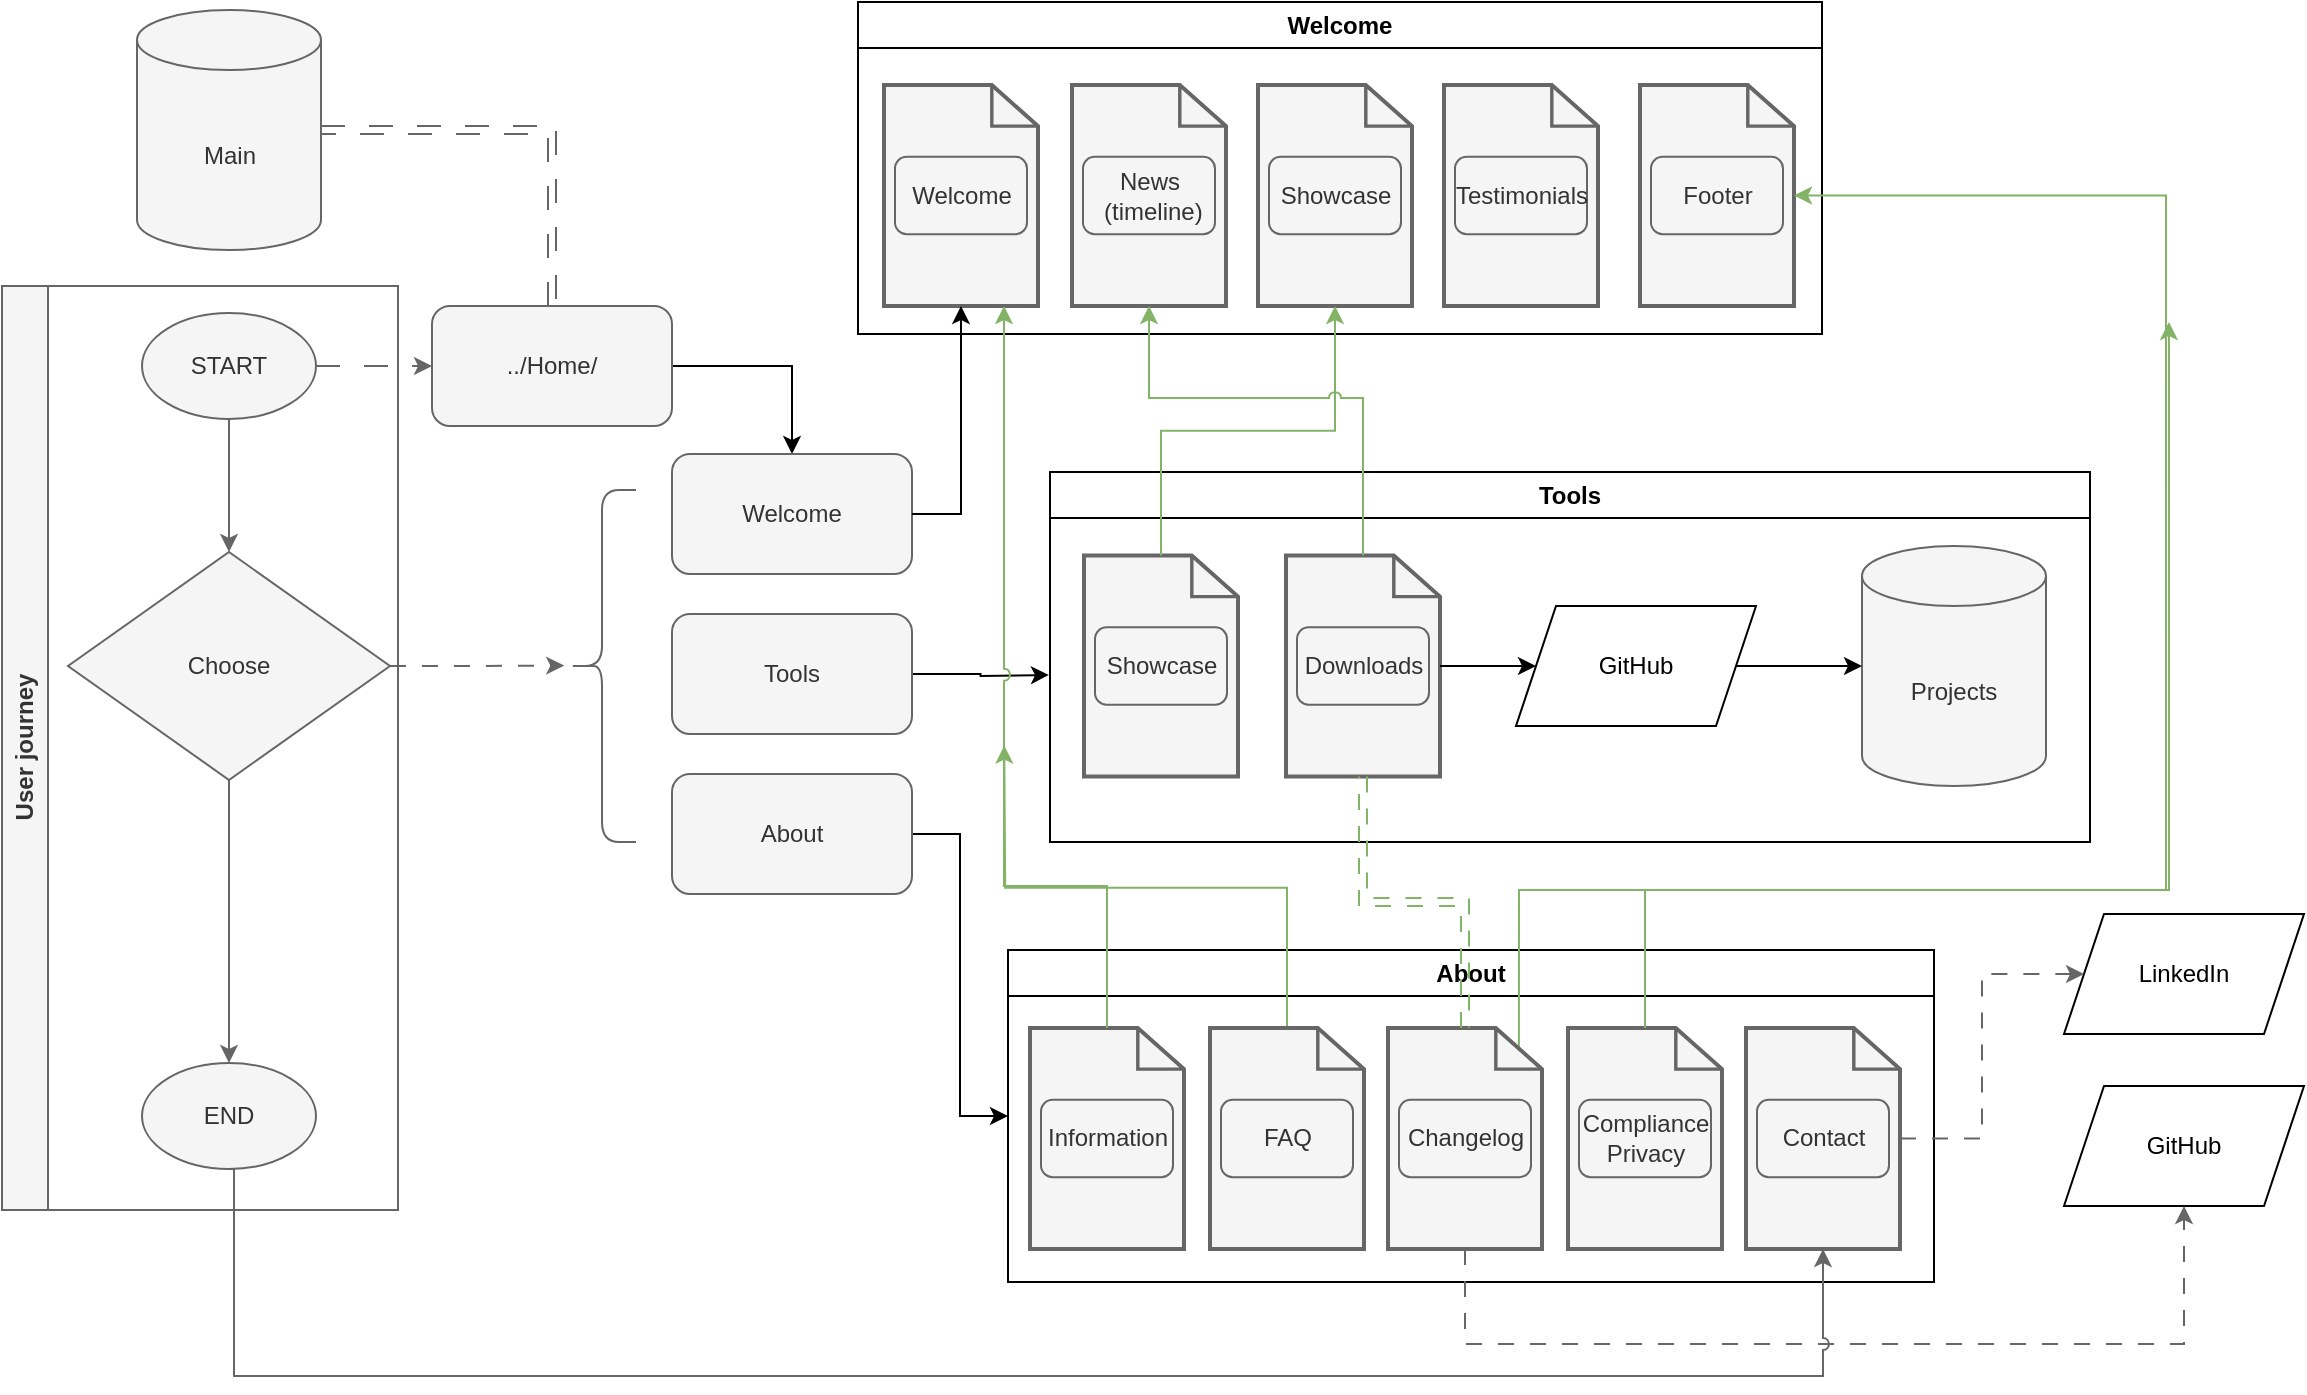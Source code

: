 <mxfile version="24.6.1" type="device">
  <diagram name="Page-1" id="5l6CeFHNaHwvrei3GgOb">
    <mxGraphModel dx="1434" dy="673" grid="0" gridSize="10" guides="1" tooltips="1" connect="1" arrows="1" fold="1" page="0" pageScale="1" pageWidth="850" pageHeight="1100" math="0" shadow="0">
      <root>
        <mxCell id="0" />
        <mxCell id="1" parent="0" />
        <mxCell id="cj52VYYbwnxofXXe_JrG-23" style="edgeStyle=orthogonalEdgeStyle;rounded=0;orthogonalLoop=1;jettySize=auto;html=1;exitX=1;exitY=0.5;exitDx=0;exitDy=0;entryX=0.5;entryY=0;entryDx=0;entryDy=0;" parent="1" source="cj52VYYbwnxofXXe_JrG-4" target="cj52VYYbwnxofXXe_JrG-5" edge="1">
          <mxGeometry relative="1" as="geometry" />
        </mxCell>
        <mxCell id="cj52VYYbwnxofXXe_JrG-4" value="../Home/" style="rounded=1;whiteSpace=wrap;html=1;fillColor=#f5f5f5;fontColor=#333333;strokeColor=#666666;" parent="1" vertex="1">
          <mxGeometry x="441" y="459" width="120" height="60" as="geometry" />
        </mxCell>
        <mxCell id="cj52VYYbwnxofXXe_JrG-5" value="Welcome" style="rounded=1;whiteSpace=wrap;html=1;fillColor=#f5f5f5;fontColor=#333333;strokeColor=#666666;" parent="1" vertex="1">
          <mxGeometry x="561" y="533" width="120" height="60" as="geometry" />
        </mxCell>
        <mxCell id="cj52VYYbwnxofXXe_JrG-118" style="edgeStyle=orthogonalEdgeStyle;rounded=0;orthogonalLoop=1;jettySize=auto;html=1;exitX=1;exitY=0.5;exitDx=0;exitDy=0;" parent="1" source="cj52VYYbwnxofXXe_JrG-6" edge="1">
          <mxGeometry relative="1" as="geometry">
            <mxPoint x="749.471" y="643.471" as="targetPoint" />
          </mxGeometry>
        </mxCell>
        <mxCell id="cj52VYYbwnxofXXe_JrG-6" value="Tools" style="rounded=1;whiteSpace=wrap;html=1;fillColor=#f5f5f5;fontColor=#333333;strokeColor=#666666;" parent="1" vertex="1">
          <mxGeometry x="561" y="613" width="120" height="60" as="geometry" />
        </mxCell>
        <mxCell id="cj52VYYbwnxofXXe_JrG-70" style="edgeStyle=orthogonalEdgeStyle;rounded=0;orthogonalLoop=1;jettySize=auto;html=1;exitX=1;exitY=0.5;exitDx=0;exitDy=0;entryX=0;entryY=0.5;entryDx=0;entryDy=0;" parent="1" source="cj52VYYbwnxofXXe_JrG-7" target="cj52VYYbwnxofXXe_JrG-58" edge="1">
          <mxGeometry relative="1" as="geometry" />
        </mxCell>
        <mxCell id="cj52VYYbwnxofXXe_JrG-7" value="About" style="rounded=1;whiteSpace=wrap;html=1;fillColor=#f5f5f5;fontColor=#333333;strokeColor=#666666;" parent="1" vertex="1">
          <mxGeometry x="561" y="693" width="120" height="60" as="geometry" />
        </mxCell>
        <mxCell id="cj52VYYbwnxofXXe_JrG-8" value="&lt;div&gt;LinkedIn&lt;/div&gt;" style="shape=parallelogram;perimeter=parallelogramPerimeter;whiteSpace=wrap;html=1;fixedSize=1;" parent="1" vertex="1">
          <mxGeometry x="1257" y="763" width="120" height="60" as="geometry" />
        </mxCell>
        <mxCell id="cj52VYYbwnxofXXe_JrG-21" style="edgeStyle=orthogonalEdgeStyle;rounded=0;orthogonalLoop=1;jettySize=auto;html=1;exitX=1;exitY=0.5;exitDx=0;exitDy=0;exitPerimeter=0;dashed=1;dashPattern=12 12;fillColor=#f5f5f5;strokeColor=#666666;shape=link;" parent="1" source="cj52VYYbwnxofXXe_JrG-10" target="cj52VYYbwnxofXXe_JrG-4" edge="1">
          <mxGeometry relative="1" as="geometry" />
        </mxCell>
        <mxCell id="cj52VYYbwnxofXXe_JrG-10" value="Main" style="shape=cylinder3;whiteSpace=wrap;html=1;boundedLbl=1;backgroundOutline=1;size=15;fillColor=#f5f5f5;strokeColor=#666666;fontColor=#333333;" parent="1" vertex="1">
          <mxGeometry x="293.5" y="311" width="92" height="120" as="geometry" />
        </mxCell>
        <mxCell id="cj52VYYbwnxofXXe_JrG-14" value="" style="group;strokeWidth=1;" parent="1" vertex="1" connectable="0">
          <mxGeometry x="667" y="348.5" width="77" height="110.5" as="geometry" />
        </mxCell>
        <mxCell id="cj52VYYbwnxofXXe_JrG-12" value="" style="shape=mxgraph.cisco.misc.page_icon;html=1;pointerEvents=1;dashed=0;fillColor=#f5f5f5;strokeColor=#666666;strokeWidth=2;verticalLabelPosition=bottom;verticalAlign=top;align=center;outlineConnect=0;fontColor=#333333;" parent="cj52VYYbwnxofXXe_JrG-14" vertex="1">
          <mxGeometry width="77" height="110.5" as="geometry" />
        </mxCell>
        <mxCell id="cj52VYYbwnxofXXe_JrG-13" value="Welcome" style="rounded=1;whiteSpace=wrap;html=1;fillColor=#f5f5f5;fontColor=#333333;strokeColor=#666666;" parent="cj52VYYbwnxofXXe_JrG-14" vertex="1">
          <mxGeometry x="5.5" y="35.921" width="66" height="38.659" as="geometry" />
        </mxCell>
        <mxCell id="cj52VYYbwnxofXXe_JrG-29" value="" style="group;strokeWidth=1;" parent="1" vertex="1" connectable="0">
          <mxGeometry x="761" y="348.5" width="77" height="110.5" as="geometry" />
        </mxCell>
        <mxCell id="cj52VYYbwnxofXXe_JrG-30" value="" style="shape=mxgraph.cisco.misc.page_icon;html=1;pointerEvents=1;dashed=0;fillColor=#f5f5f5;strokeColor=#666666;strokeWidth=2;verticalLabelPosition=bottom;verticalAlign=top;align=center;outlineConnect=0;fontColor=#333333;" parent="cj52VYYbwnxofXXe_JrG-29" vertex="1">
          <mxGeometry width="77" height="110.5" as="geometry" />
        </mxCell>
        <mxCell id="cj52VYYbwnxofXXe_JrG-31" value="&lt;div&gt;News&lt;/div&gt;&amp;nbsp;(timeline)" style="rounded=1;whiteSpace=wrap;html=1;fillColor=#f5f5f5;fontColor=#333333;strokeColor=#666666;" parent="cj52VYYbwnxofXXe_JrG-29" vertex="1">
          <mxGeometry x="5.5" y="35.921" width="66" height="38.659" as="geometry" />
        </mxCell>
        <mxCell id="cj52VYYbwnxofXXe_JrG-36" style="edgeStyle=orthogonalEdgeStyle;rounded=0;orthogonalLoop=1;jettySize=auto;html=1;exitX=1;exitY=0.5;exitDx=0;exitDy=0;entryX=0.5;entryY=1;entryDx=0;entryDy=0;entryPerimeter=0;" parent="1" source="cj52VYYbwnxofXXe_JrG-5" target="cj52VYYbwnxofXXe_JrG-12" edge="1">
          <mxGeometry relative="1" as="geometry" />
        </mxCell>
        <mxCell id="cj52VYYbwnxofXXe_JrG-37" value="Welcome" style="swimlane;whiteSpace=wrap;html=1;" parent="1" vertex="1">
          <mxGeometry x="654" y="307" width="482" height="166" as="geometry" />
        </mxCell>
        <mxCell id="cj52VYYbwnxofXXe_JrG-33" value="" style="group;strokeWidth=1;" parent="cj52VYYbwnxofXXe_JrG-37" vertex="1" connectable="0">
          <mxGeometry x="293" y="41.5" width="77" height="110.5" as="geometry" />
        </mxCell>
        <mxCell id="cj52VYYbwnxofXXe_JrG-34" value="" style="shape=mxgraph.cisco.misc.page_icon;html=1;pointerEvents=1;dashed=0;fillColor=#f5f5f5;strokeColor=#666666;strokeWidth=2;verticalLabelPosition=bottom;verticalAlign=top;align=center;outlineConnect=0;fontColor=#333333;" parent="cj52VYYbwnxofXXe_JrG-33" vertex="1">
          <mxGeometry width="77" height="110.5" as="geometry" />
        </mxCell>
        <mxCell id="cj52VYYbwnxofXXe_JrG-35" value="Testimonials" style="rounded=1;whiteSpace=wrap;html=1;fillColor=#f5f5f5;fontColor=#333333;strokeColor=#666666;" parent="cj52VYYbwnxofXXe_JrG-33" vertex="1">
          <mxGeometry x="5.5" y="35.921" width="66" height="38.659" as="geometry" />
        </mxCell>
        <mxCell id="cj52VYYbwnxofXXe_JrG-41" value="" style="group" parent="cj52VYYbwnxofXXe_JrG-37" vertex="1" connectable="0">
          <mxGeometry x="200" y="41.5" width="77" height="110.5" as="geometry" />
        </mxCell>
        <mxCell id="cj52VYYbwnxofXXe_JrG-39" value="" style="shape=mxgraph.cisco.misc.page_icon;html=1;pointerEvents=1;dashed=0;fillColor=#f5f5f5;strokeColor=#666666;strokeWidth=2;verticalLabelPosition=bottom;verticalAlign=top;align=center;outlineConnect=0;fontColor=#333333;" parent="cj52VYYbwnxofXXe_JrG-41" vertex="1">
          <mxGeometry width="77" height="110.5" as="geometry" />
        </mxCell>
        <mxCell id="cj52VYYbwnxofXXe_JrG-40" value="Showcase" style="rounded=1;whiteSpace=wrap;html=1;fillColor=#f5f5f5;fontColor=#333333;strokeColor=#666666;" parent="cj52VYYbwnxofXXe_JrG-41" vertex="1">
          <mxGeometry x="5.5" y="35.921" width="66" height="38.659" as="geometry" />
        </mxCell>
        <mxCell id="cj52VYYbwnxofXXe_JrG-131" value="" style="shape=mxgraph.cisco.misc.page_icon;html=1;pointerEvents=1;dashed=0;fillColor=#f5f5f5;strokeColor=#666666;strokeWidth=2;verticalLabelPosition=bottom;verticalAlign=top;align=center;outlineConnect=0;fontColor=#333333;" parent="cj52VYYbwnxofXXe_JrG-37" vertex="1">
          <mxGeometry x="391" y="41.5" width="77" height="110.5" as="geometry" />
        </mxCell>
        <mxCell id="cj52VYYbwnxofXXe_JrG-132" value="Footer" style="rounded=1;whiteSpace=wrap;html=1;fillColor=#f5f5f5;fontColor=#333333;strokeColor=#666666;" parent="cj52VYYbwnxofXXe_JrG-37" vertex="1">
          <mxGeometry x="396.5" y="77.421" width="66" height="38.659" as="geometry" />
        </mxCell>
        <mxCell id="cj52VYYbwnxofXXe_JrG-58" value="About" style="swimlane;whiteSpace=wrap;html=1;" parent="1" vertex="1">
          <mxGeometry x="729" y="781" width="463" height="166" as="geometry" />
        </mxCell>
        <mxCell id="cj52VYYbwnxofXXe_JrG-66" value="" style="group;strokeWidth=1;" parent="cj52VYYbwnxofXXe_JrG-58" vertex="1" connectable="0">
          <mxGeometry x="11" y="39" width="77" height="110.5" as="geometry" />
        </mxCell>
        <mxCell id="cj52VYYbwnxofXXe_JrG-67" value="" style="shape=mxgraph.cisco.misc.page_icon;html=1;pointerEvents=1;dashed=0;fillColor=#f5f5f5;strokeColor=#666666;strokeWidth=2;verticalLabelPosition=bottom;verticalAlign=top;align=center;outlineConnect=0;fontColor=#333333;" parent="cj52VYYbwnxofXXe_JrG-66" vertex="1">
          <mxGeometry width="77" height="110.5" as="geometry" />
        </mxCell>
        <mxCell id="cj52VYYbwnxofXXe_JrG-68" value="Information" style="rounded=1;whiteSpace=wrap;html=1;fillColor=#f5f5f5;fontColor=#333333;strokeColor=#666666;" parent="cj52VYYbwnxofXXe_JrG-66" vertex="1">
          <mxGeometry x="5.5" y="35.921" width="66" height="38.659" as="geometry" />
        </mxCell>
        <mxCell id="cj52VYYbwnxofXXe_JrG-42" value="" style="group;strokeWidth=1;" parent="cj52VYYbwnxofXXe_JrG-58" vertex="1" connectable="0">
          <mxGeometry x="101" y="39" width="77" height="110.5" as="geometry" />
        </mxCell>
        <mxCell id="cj52VYYbwnxofXXe_JrG-129" style="edgeStyle=orthogonalEdgeStyle;rounded=0;orthogonalLoop=1;jettySize=auto;html=1;exitX=0.5;exitY=0;exitDx=0;exitDy=0;exitPerimeter=0;fillColor=#d5e8d4;strokeColor=#82b366;" parent="cj52VYYbwnxofXXe_JrG-42" source="cj52VYYbwnxofXXe_JrG-43" edge="1">
          <mxGeometry relative="1" as="geometry">
            <mxPoint x="-102.882" y="-141.235" as="targetPoint" />
          </mxGeometry>
        </mxCell>
        <mxCell id="cj52VYYbwnxofXXe_JrG-43" value="" style="shape=mxgraph.cisco.misc.page_icon;html=1;pointerEvents=1;dashed=0;fillColor=#f5f5f5;strokeColor=#666666;strokeWidth=2;verticalLabelPosition=bottom;verticalAlign=top;align=center;outlineConnect=0;fontColor=#333333;" parent="cj52VYYbwnxofXXe_JrG-42" vertex="1">
          <mxGeometry width="77" height="110.5" as="geometry" />
        </mxCell>
        <mxCell id="cj52VYYbwnxofXXe_JrG-44" value="FAQ" style="rounded=1;whiteSpace=wrap;html=1;fillColor=#f5f5f5;fontColor=#333333;strokeColor=#666666;" parent="cj52VYYbwnxofXXe_JrG-42" vertex="1">
          <mxGeometry x="5.5" y="35.921" width="66" height="38.659" as="geometry" />
        </mxCell>
        <mxCell id="cj52VYYbwnxofXXe_JrG-48" value="" style="group;strokeWidth=1;" parent="cj52VYYbwnxofXXe_JrG-58" vertex="1" connectable="0">
          <mxGeometry x="190" y="39" width="77" height="110.5" as="geometry" />
        </mxCell>
        <mxCell id="cj52VYYbwnxofXXe_JrG-134" style="edgeStyle=orthogonalEdgeStyle;rounded=0;orthogonalLoop=1;jettySize=auto;html=1;exitX=0.85;exitY=0.09;exitDx=0;exitDy=0;exitPerimeter=0;fillColor=#d5e8d4;strokeColor=#82b366;" parent="cj52VYYbwnxofXXe_JrG-48" source="cj52VYYbwnxofXXe_JrG-49" edge="1">
          <mxGeometry relative="1" as="geometry">
            <mxPoint x="390.471" y="-353" as="targetPoint" />
            <Array as="points">
              <mxPoint x="66" y="-69" />
              <mxPoint x="390" y="-69" />
            </Array>
          </mxGeometry>
        </mxCell>
        <mxCell id="cj52VYYbwnxofXXe_JrG-49" value="" style="shape=mxgraph.cisco.misc.page_icon;html=1;pointerEvents=1;dashed=0;fillColor=#f5f5f5;strokeColor=#666666;strokeWidth=2;verticalLabelPosition=bottom;verticalAlign=top;align=center;outlineConnect=0;fontColor=#333333;" parent="cj52VYYbwnxofXXe_JrG-48" vertex="1">
          <mxGeometry width="77" height="110.5" as="geometry" />
        </mxCell>
        <mxCell id="cj52VYYbwnxofXXe_JrG-50" value="Changelog" style="rounded=1;whiteSpace=wrap;html=1;fillColor=#f5f5f5;fontColor=#333333;strokeColor=#666666;" parent="cj52VYYbwnxofXXe_JrG-48" vertex="1">
          <mxGeometry x="5.5" y="35.921" width="66" height="38.659" as="geometry" />
        </mxCell>
        <mxCell id="cj52VYYbwnxofXXe_JrG-55" value="" style="group;strokeWidth=1;" parent="cj52VYYbwnxofXXe_JrG-58" vertex="1" connectable="0">
          <mxGeometry x="280" y="39" width="77" height="110.5" as="geometry" />
        </mxCell>
        <mxCell id="cj52VYYbwnxofXXe_JrG-56" value="" style="shape=mxgraph.cisco.misc.page_icon;html=1;pointerEvents=1;dashed=0;fillColor=#f5f5f5;strokeColor=#666666;strokeWidth=2;verticalLabelPosition=bottom;verticalAlign=top;align=center;outlineConnect=0;fontColor=#333333;" parent="cj52VYYbwnxofXXe_JrG-55" vertex="1">
          <mxGeometry width="77" height="110.5" as="geometry" />
        </mxCell>
        <mxCell id="cj52VYYbwnxofXXe_JrG-57" value="Compliance&lt;br&gt;Privacy" style="rounded=1;whiteSpace=wrap;html=1;fillColor=#f5f5f5;fontColor=#333333;strokeColor=#666666;" parent="cj52VYYbwnxofXXe_JrG-55" vertex="1">
          <mxGeometry x="5.5" y="35.921" width="66" height="38.659" as="geometry" />
        </mxCell>
        <mxCell id="cj52VYYbwnxofXXe_JrG-51" value="" style="group;strokeWidth=1;" parent="cj52VYYbwnxofXXe_JrG-58" vertex="1" connectable="0">
          <mxGeometry x="369" y="39" width="77" height="110.5" as="geometry" />
        </mxCell>
        <mxCell id="cj52VYYbwnxofXXe_JrG-52" value="" style="shape=mxgraph.cisco.misc.page_icon;html=1;pointerEvents=1;dashed=0;fillColor=#f5f5f5;strokeColor=#666666;strokeWidth=2;verticalLabelPosition=bottom;verticalAlign=top;align=center;outlineConnect=0;fontColor=#333333;" parent="cj52VYYbwnxofXXe_JrG-51" vertex="1">
          <mxGeometry width="77" height="110.5" as="geometry" />
        </mxCell>
        <mxCell id="cj52VYYbwnxofXXe_JrG-53" value="Contact" style="rounded=1;whiteSpace=wrap;html=1;fillColor=#f5f5f5;fontColor=#333333;strokeColor=#666666;" parent="cj52VYYbwnxofXXe_JrG-51" vertex="1">
          <mxGeometry x="5.5" y="35.921" width="66" height="38.659" as="geometry" />
        </mxCell>
        <mxCell id="cj52VYYbwnxofXXe_JrG-69" style="edgeStyle=orthogonalEdgeStyle;rounded=0;orthogonalLoop=1;jettySize=auto;html=1;exitX=1;exitY=0.5;exitDx=0;exitDy=0;exitPerimeter=0;entryX=0;entryY=0.5;entryDx=0;entryDy=0;fillColor=#f5f5f5;strokeColor=#666666;dashed=1;dashPattern=8 8;" parent="1" source="cj52VYYbwnxofXXe_JrG-52" target="cj52VYYbwnxofXXe_JrG-8" edge="1">
          <mxGeometry relative="1" as="geometry" />
        </mxCell>
        <mxCell id="cj52VYYbwnxofXXe_JrG-71" value="GitHub" style="shape=parallelogram;perimeter=parallelogramPerimeter;whiteSpace=wrap;html=1;fixedSize=1;" parent="1" vertex="1">
          <mxGeometry x="1257" y="849" width="120" height="60" as="geometry" />
        </mxCell>
        <mxCell id="cj52VYYbwnxofXXe_JrG-72" style="edgeStyle=orthogonalEdgeStyle;rounded=0;orthogonalLoop=1;jettySize=auto;html=1;exitX=0.5;exitY=1;exitDx=0;exitDy=0;exitPerimeter=0;entryX=0.5;entryY=1;entryDx=0;entryDy=0;fillColor=#f5f5f5;strokeColor=#666666;dashed=1;dashPattern=8 8;" parent="1" source="cj52VYYbwnxofXXe_JrG-49" target="cj52VYYbwnxofXXe_JrG-71" edge="1">
          <mxGeometry relative="1" as="geometry">
            <Array as="points">
              <mxPoint x="958" y="978" />
              <mxPoint x="1317" y="978" />
            </Array>
          </mxGeometry>
        </mxCell>
        <mxCell id="cj52VYYbwnxofXXe_JrG-75" style="edgeStyle=orthogonalEdgeStyle;rounded=0;orthogonalLoop=1;jettySize=auto;html=1;exitX=1;exitY=0.5;exitDx=0;exitDy=0;fillColor=#f5f5f5;strokeColor=#666666;dashed=1;dashPattern=12 12;" parent="1" source="cj52VYYbwnxofXXe_JrG-74" target="cj52VYYbwnxofXXe_JrG-4" edge="1">
          <mxGeometry relative="1" as="geometry" />
        </mxCell>
        <mxCell id="cj52VYYbwnxofXXe_JrG-79" style="edgeStyle=orthogonalEdgeStyle;rounded=0;orthogonalLoop=1;jettySize=auto;html=1;exitX=0.5;exitY=1;exitDx=0;exitDy=0;fillColor=#f5f5f5;strokeColor=#666666;" parent="1" source="cj52VYYbwnxofXXe_JrG-74" target="cj52VYYbwnxofXXe_JrG-78" edge="1">
          <mxGeometry relative="1" as="geometry" />
        </mxCell>
        <mxCell id="cj52VYYbwnxofXXe_JrG-74" value="START" style="ellipse;whiteSpace=wrap;html=1;fillColor=#f5f5f5;strokeColor=#666666;fontColor=#333333;" parent="1" vertex="1">
          <mxGeometry x="296" y="462.5" width="87" height="53" as="geometry" />
        </mxCell>
        <mxCell id="cj52VYYbwnxofXXe_JrG-81" style="edgeStyle=orthogonalEdgeStyle;rounded=0;orthogonalLoop=1;jettySize=auto;html=1;exitX=1;exitY=0.5;exitDx=0;exitDy=0;fillColor=#f5f5f5;strokeColor=#666666;dashed=1;dashPattern=8 8;" parent="1" source="cj52VYYbwnxofXXe_JrG-78" edge="1">
          <mxGeometry relative="1" as="geometry">
            <mxPoint x="507.118" y="638.765" as="targetPoint" />
          </mxGeometry>
        </mxCell>
        <mxCell id="cj52VYYbwnxofXXe_JrG-84" style="edgeStyle=orthogonalEdgeStyle;rounded=0;orthogonalLoop=1;jettySize=auto;html=1;exitX=0.5;exitY=1;exitDx=0;exitDy=0;entryX=0.5;entryY=0;entryDx=0;entryDy=0;fillColor=#f5f5f5;strokeColor=#666666;" parent="1" source="cj52VYYbwnxofXXe_JrG-78" target="cj52VYYbwnxofXXe_JrG-83" edge="1">
          <mxGeometry relative="1" as="geometry" />
        </mxCell>
        <mxCell id="cj52VYYbwnxofXXe_JrG-80" value="" style="shape=curlyBracket;whiteSpace=wrap;html=1;rounded=1;labelPosition=left;verticalLabelPosition=middle;align=right;verticalAlign=middle;fillColor=#f5f5f5;fontColor=#333333;strokeColor=#666666;" parent="1" vertex="1">
          <mxGeometry x="509" y="551" width="34" height="176" as="geometry" />
        </mxCell>
        <mxCell id="cj52VYYbwnxofXXe_JrG-83" value="END" style="ellipse;whiteSpace=wrap;html=1;fillColor=#f5f5f5;strokeColor=#666666;fontColor=#333333;" parent="1" vertex="1">
          <mxGeometry x="296" y="837.5" width="87" height="53" as="geometry" />
        </mxCell>
        <mxCell id="cj52VYYbwnxofXXe_JrG-85" style="edgeStyle=orthogonalEdgeStyle;rounded=0;orthogonalLoop=1;jettySize=auto;html=1;exitX=0.5;exitY=1;exitDx=0;exitDy=0;entryX=0.5;entryY=1;entryDx=0;entryDy=0;entryPerimeter=0;fillColor=#f5f5f5;strokeColor=#666666;jumpStyle=arc;" parent="1" source="cj52VYYbwnxofXXe_JrG-83" target="cj52VYYbwnxofXXe_JrG-52" edge="1">
          <mxGeometry relative="1" as="geometry">
            <Array as="points">
              <mxPoint x="342" y="891" />
              <mxPoint x="342" y="994" />
              <mxPoint x="1137" y="994" />
            </Array>
          </mxGeometry>
        </mxCell>
        <mxCell id="cj52VYYbwnxofXXe_JrG-88" value="User journey" style="swimlane;horizontal=0;whiteSpace=wrap;html=1;fillColor=#f5f5f5;fontColor=#333333;strokeColor=#666666;" parent="1" vertex="1">
          <mxGeometry x="226" y="449" width="198" height="462" as="geometry" />
        </mxCell>
        <mxCell id="cj52VYYbwnxofXXe_JrG-78" value="Choose" style="rhombus;whiteSpace=wrap;html=1;fillColor=#f5f5f5;strokeColor=#666666;fontColor=#333333;" parent="cj52VYYbwnxofXXe_JrG-88" vertex="1">
          <mxGeometry x="33" y="133" width="161" height="114" as="geometry" />
        </mxCell>
        <mxCell id="cj52VYYbwnxofXXe_JrG-90" value="" style="group;strokeWidth=1;" parent="1" vertex="1" connectable="0">
          <mxGeometry x="868" y="583.75" width="77" height="110.5" as="geometry" />
        </mxCell>
        <mxCell id="cj52VYYbwnxofXXe_JrG-91" value="" style="shape=mxgraph.cisco.misc.page_icon;html=1;pointerEvents=1;dashed=0;fillColor=#f5f5f5;strokeColor=#666666;strokeWidth=2;verticalLabelPosition=bottom;verticalAlign=top;align=center;outlineConnect=0;fontColor=#333333;" parent="cj52VYYbwnxofXXe_JrG-90" vertex="1">
          <mxGeometry width="77" height="110.5" as="geometry" />
        </mxCell>
        <mxCell id="cj52VYYbwnxofXXe_JrG-92" value="Downloads" style="rounded=1;whiteSpace=wrap;html=1;fillColor=#f5f5f5;fontColor=#333333;strokeColor=#666666;" parent="cj52VYYbwnxofXXe_JrG-90" vertex="1">
          <mxGeometry x="5.5" y="35.921" width="66" height="38.659" as="geometry" />
        </mxCell>
        <mxCell id="cj52VYYbwnxofXXe_JrG-93" value="" style="group" parent="1" vertex="1" connectable="0">
          <mxGeometry x="767" y="583.75" width="77" height="110.5" as="geometry" />
        </mxCell>
        <mxCell id="cj52VYYbwnxofXXe_JrG-94" value="" style="shape=mxgraph.cisco.misc.page_icon;html=1;pointerEvents=1;dashed=0;fillColor=#f5f5f5;strokeColor=#666666;strokeWidth=2;verticalLabelPosition=bottom;verticalAlign=top;align=center;outlineConnect=0;fontColor=#333333;" parent="cj52VYYbwnxofXXe_JrG-93" vertex="1">
          <mxGeometry width="77" height="110.5" as="geometry" />
        </mxCell>
        <mxCell id="cj52VYYbwnxofXXe_JrG-95" value="Showcase" style="rounded=1;whiteSpace=wrap;html=1;fillColor=#f5f5f5;fontColor=#333333;strokeColor=#666666;" parent="cj52VYYbwnxofXXe_JrG-93" vertex="1">
          <mxGeometry x="5.5" y="35.921" width="66" height="38.659" as="geometry" />
        </mxCell>
        <mxCell id="cj52VYYbwnxofXXe_JrG-106" value="Projects" style="shape=cylinder3;whiteSpace=wrap;html=1;boundedLbl=1;backgroundOutline=1;size=15;fillColor=#f5f5f5;strokeColor=#666666;fontColor=#333333;" parent="1" vertex="1">
          <mxGeometry x="1156" y="579" width="92" height="120" as="geometry" />
        </mxCell>
        <mxCell id="cj52VYYbwnxofXXe_JrG-107" value="GitHub" style="shape=parallelogram;perimeter=parallelogramPerimeter;whiteSpace=wrap;html=1;fixedSize=1;" parent="1" vertex="1">
          <mxGeometry x="983" y="609" width="120" height="60" as="geometry" />
        </mxCell>
        <mxCell id="cj52VYYbwnxofXXe_JrG-108" style="edgeStyle=orthogonalEdgeStyle;rounded=0;orthogonalLoop=1;jettySize=auto;html=1;exitX=1;exitY=0.5;exitDx=0;exitDy=0;entryX=0;entryY=0.5;entryDx=0;entryDy=0;entryPerimeter=0;" parent="1" source="cj52VYYbwnxofXXe_JrG-107" target="cj52VYYbwnxofXXe_JrG-106" edge="1">
          <mxGeometry relative="1" as="geometry" />
        </mxCell>
        <mxCell id="cj52VYYbwnxofXXe_JrG-109" style="edgeStyle=orthogonalEdgeStyle;rounded=0;orthogonalLoop=1;jettySize=auto;html=1;exitX=1;exitY=0.5;exitDx=0;exitDy=0;exitPerimeter=0;entryX=0;entryY=0.5;entryDx=0;entryDy=0;" parent="1" source="cj52VYYbwnxofXXe_JrG-91" target="cj52VYYbwnxofXXe_JrG-107" edge="1">
          <mxGeometry relative="1" as="geometry" />
        </mxCell>
        <mxCell id="cj52VYYbwnxofXXe_JrG-111" value="Tools" style="swimlane;whiteSpace=wrap;html=1;" parent="1" vertex="1">
          <mxGeometry x="750" y="542" width="520" height="185" as="geometry" />
        </mxCell>
        <mxCell id="cj52VYYbwnxofXXe_JrG-126" style="edgeStyle=orthogonalEdgeStyle;rounded=0;orthogonalLoop=1;jettySize=auto;html=1;exitX=0.5;exitY=0;exitDx=0;exitDy=0;exitPerimeter=0;entryX=0.5;entryY=1;entryDx=0;entryDy=0;entryPerimeter=0;fillColor=#d5e8d4;strokeColor=#82b366;" parent="1" source="cj52VYYbwnxofXXe_JrG-94" target="cj52VYYbwnxofXXe_JrG-39" edge="1">
          <mxGeometry relative="1" as="geometry" />
        </mxCell>
        <mxCell id="cj52VYYbwnxofXXe_JrG-127" style="edgeStyle=orthogonalEdgeStyle;rounded=0;orthogonalLoop=1;jettySize=auto;html=1;exitX=0.5;exitY=0;exitDx=0;exitDy=0;exitPerimeter=0;entryX=0.5;entryY=1;entryDx=0;entryDy=0;entryPerimeter=0;fillColor=#d5e8d4;strokeColor=#82b366;jumpStyle=arc;" parent="1" source="cj52VYYbwnxofXXe_JrG-91" target="cj52VYYbwnxofXXe_JrG-30" edge="1">
          <mxGeometry relative="1" as="geometry">
            <Array as="points">
              <mxPoint x="907" y="505" />
              <mxPoint x="799" y="505" />
            </Array>
          </mxGeometry>
        </mxCell>
        <mxCell id="cj52VYYbwnxofXXe_JrG-128" style="edgeStyle=orthogonalEdgeStyle;rounded=0;orthogonalLoop=1;jettySize=auto;html=1;exitX=0.5;exitY=0;exitDx=0;exitDy=0;exitPerimeter=0;fillColor=#d5e8d4;strokeColor=#82b366;jumpStyle=arc;" parent="1" source="cj52VYYbwnxofXXe_JrG-67" target="cj52VYYbwnxofXXe_JrG-12" edge="1">
          <mxGeometry relative="1" as="geometry">
            <Array as="points">
              <mxPoint x="779" y="749" />
              <mxPoint x="727" y="749" />
            </Array>
          </mxGeometry>
        </mxCell>
        <mxCell id="cj52VYYbwnxofXXe_JrG-130" style="edgeStyle=orthogonalEdgeStyle;rounded=0;orthogonalLoop=1;jettySize=auto;html=1;exitX=0.5;exitY=0;exitDx=0;exitDy=0;exitPerimeter=0;entryX=0.5;entryY=1;entryDx=0;entryDy=0;entryPerimeter=0;shape=link;fillColor=#d5e8d4;strokeColor=#82b366;dashed=1;dashPattern=8 8;" parent="1" source="cj52VYYbwnxofXXe_JrG-49" target="cj52VYYbwnxofXXe_JrG-91" edge="1">
          <mxGeometry relative="1" as="geometry">
            <Array as="points">
              <mxPoint x="957" y="757" />
              <mxPoint x="907" y="757" />
            </Array>
          </mxGeometry>
        </mxCell>
        <mxCell id="cj52VYYbwnxofXXe_JrG-133" style="edgeStyle=orthogonalEdgeStyle;rounded=0;orthogonalLoop=1;jettySize=auto;html=1;exitX=0.5;exitY=0;exitDx=0;exitDy=0;exitPerimeter=0;entryX=1;entryY=0.5;entryDx=0;entryDy=0;entryPerimeter=0;fillColor=#d5e8d4;strokeColor=#82b366;" parent="1" source="cj52VYYbwnxofXXe_JrG-56" target="cj52VYYbwnxofXXe_JrG-131" edge="1">
          <mxGeometry relative="1" as="geometry">
            <Array as="points">
              <mxPoint x="1047" y="751" />
              <mxPoint x="1308" y="751" />
              <mxPoint x="1308" y="404" />
            </Array>
          </mxGeometry>
        </mxCell>
      </root>
    </mxGraphModel>
  </diagram>
</mxfile>
